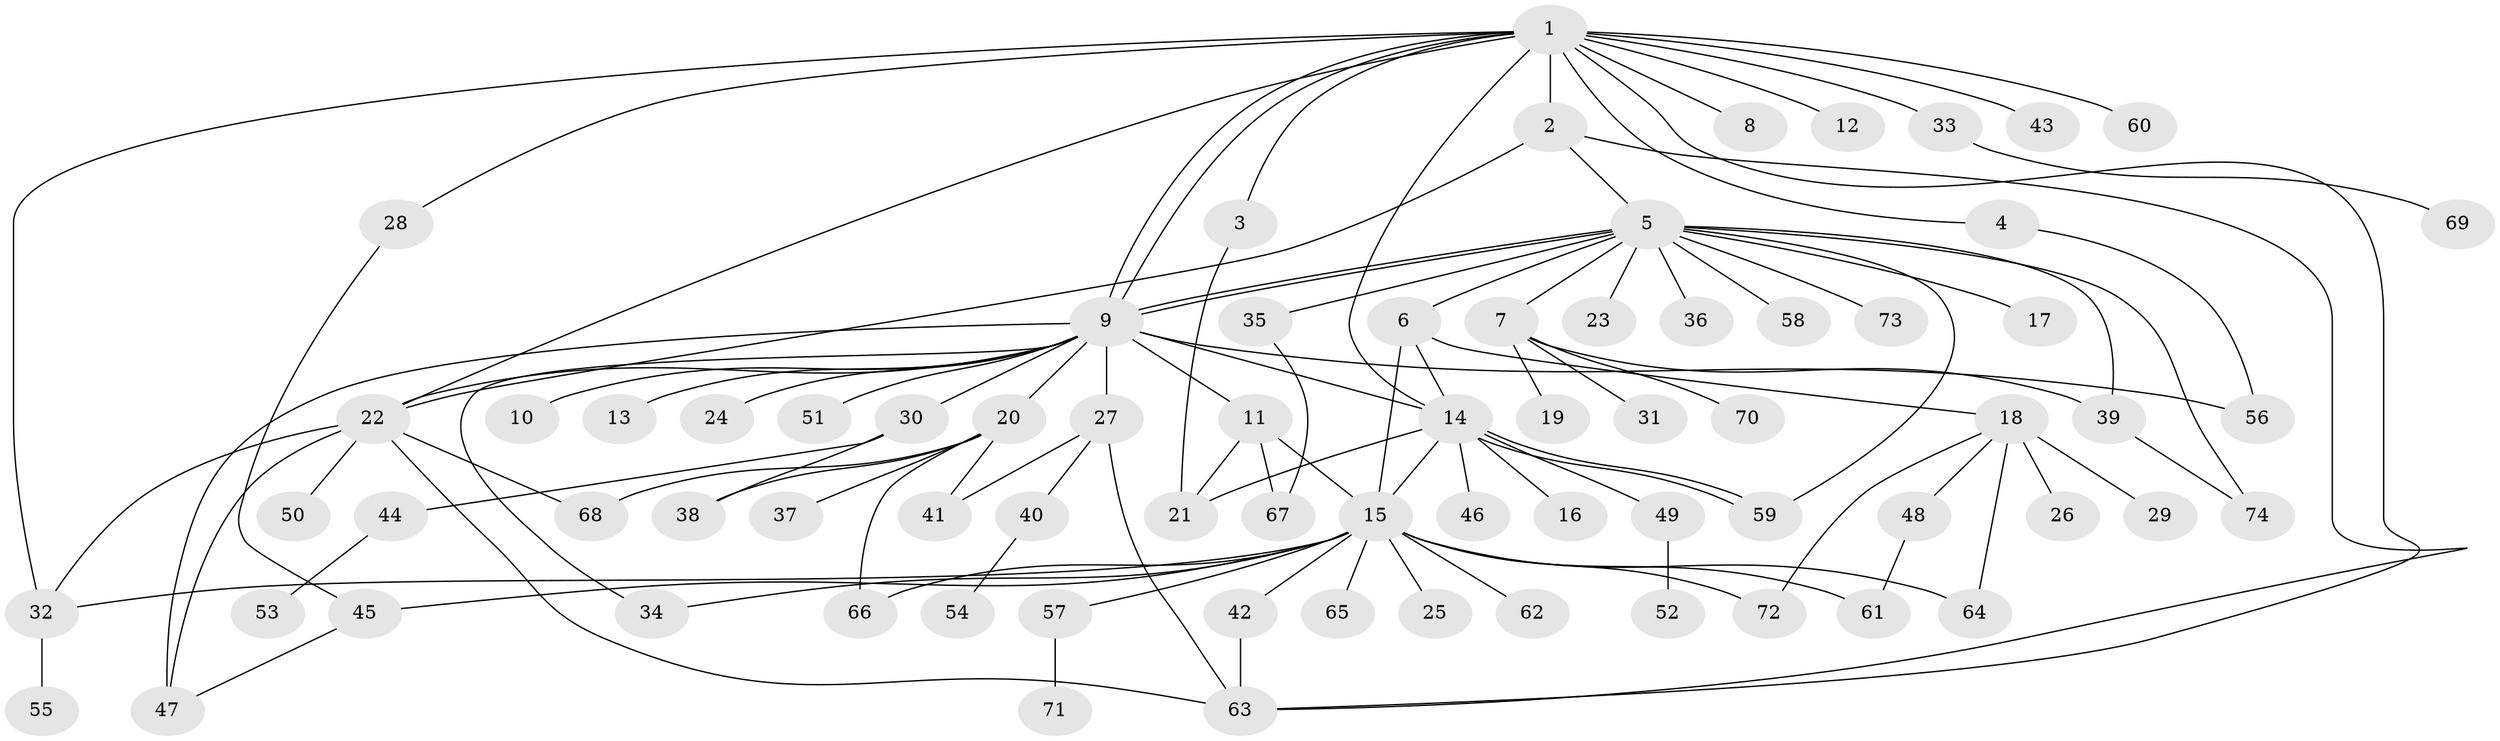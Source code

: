 // Generated by graph-tools (version 1.1) at 2025/01/03/09/25 03:01:42]
// undirected, 74 vertices, 107 edges
graph export_dot {
graph [start="1"]
  node [color=gray90,style=filled];
  1;
  2;
  3;
  4;
  5;
  6;
  7;
  8;
  9;
  10;
  11;
  12;
  13;
  14;
  15;
  16;
  17;
  18;
  19;
  20;
  21;
  22;
  23;
  24;
  25;
  26;
  27;
  28;
  29;
  30;
  31;
  32;
  33;
  34;
  35;
  36;
  37;
  38;
  39;
  40;
  41;
  42;
  43;
  44;
  45;
  46;
  47;
  48;
  49;
  50;
  51;
  52;
  53;
  54;
  55;
  56;
  57;
  58;
  59;
  60;
  61;
  62;
  63;
  64;
  65;
  66;
  67;
  68;
  69;
  70;
  71;
  72;
  73;
  74;
  1 -- 2;
  1 -- 3;
  1 -- 4;
  1 -- 8;
  1 -- 9;
  1 -- 9;
  1 -- 12;
  1 -- 14;
  1 -- 22;
  1 -- 28;
  1 -- 32;
  1 -- 33;
  1 -- 43;
  1 -- 60;
  1 -- 63;
  2 -- 5;
  2 -- 22;
  2 -- 63;
  3 -- 21;
  4 -- 56;
  5 -- 6;
  5 -- 7;
  5 -- 9;
  5 -- 9;
  5 -- 17;
  5 -- 23;
  5 -- 35;
  5 -- 36;
  5 -- 39;
  5 -- 58;
  5 -- 59;
  5 -- 73;
  5 -- 74;
  6 -- 14;
  6 -- 15;
  6 -- 18;
  7 -- 19;
  7 -- 31;
  7 -- 39;
  7 -- 70;
  9 -- 10;
  9 -- 11;
  9 -- 13;
  9 -- 14;
  9 -- 20;
  9 -- 22;
  9 -- 24;
  9 -- 27;
  9 -- 30;
  9 -- 34;
  9 -- 47;
  9 -- 51;
  9 -- 56;
  11 -- 15;
  11 -- 21;
  11 -- 67;
  14 -- 15;
  14 -- 16;
  14 -- 21;
  14 -- 46;
  14 -- 49;
  14 -- 59;
  14 -- 59;
  15 -- 25;
  15 -- 32;
  15 -- 34;
  15 -- 42;
  15 -- 45;
  15 -- 57;
  15 -- 61;
  15 -- 62;
  15 -- 64;
  15 -- 65;
  15 -- 66;
  15 -- 72;
  18 -- 26;
  18 -- 29;
  18 -- 48;
  18 -- 64;
  18 -- 72;
  20 -- 37;
  20 -- 38;
  20 -- 41;
  20 -- 66;
  20 -- 68;
  22 -- 32;
  22 -- 47;
  22 -- 50;
  22 -- 63;
  22 -- 68;
  27 -- 40;
  27 -- 41;
  27 -- 63;
  28 -- 45;
  30 -- 38;
  30 -- 44;
  32 -- 55;
  33 -- 69;
  35 -- 67;
  39 -- 74;
  40 -- 54;
  42 -- 63;
  44 -- 53;
  45 -- 47;
  48 -- 61;
  49 -- 52;
  57 -- 71;
}
